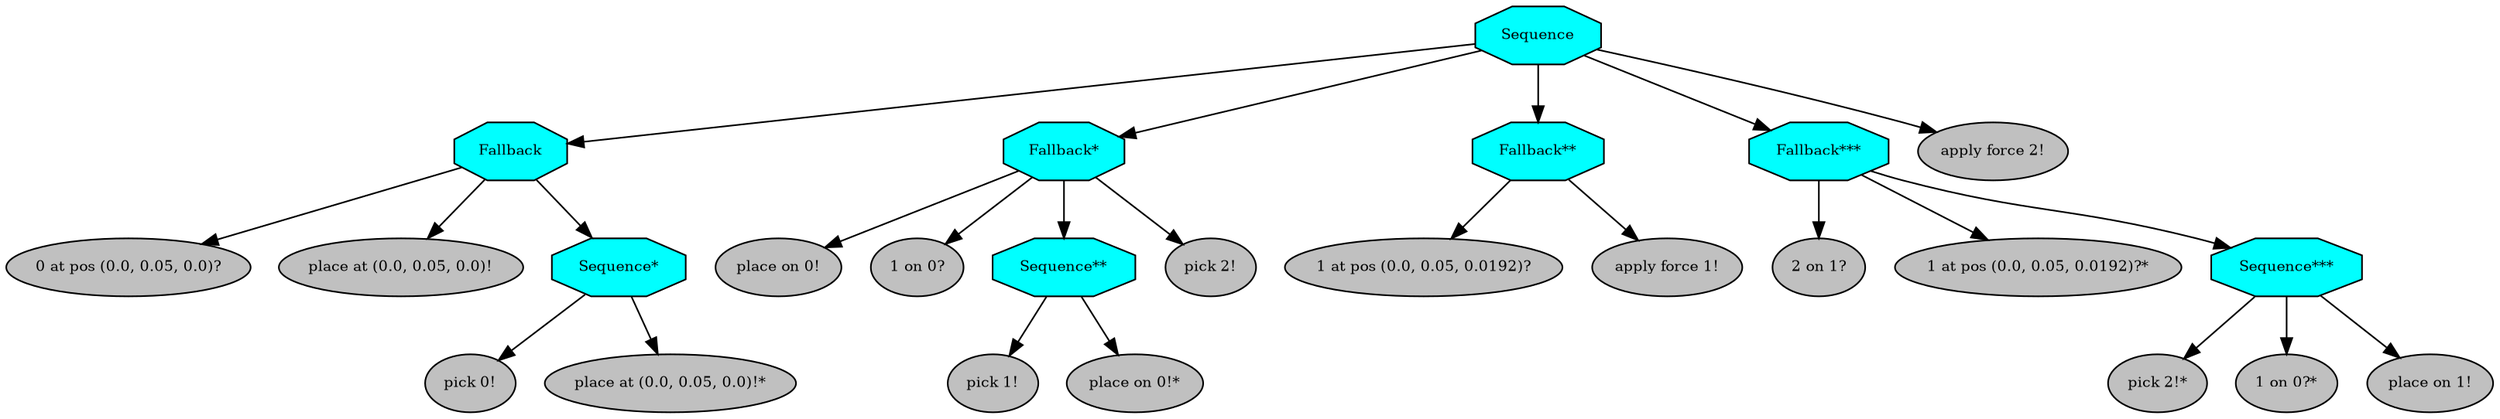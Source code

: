 digraph pastafarianism {
ordering=out;
graph [fontname="times-roman"];
node [fontname="times-roman"];
edge [fontname="times-roman"];
Sequence [fillcolor=cyan, fontcolor=black, fontsize=9, label=Sequence, shape=octagon, style=filled];
Fallback [fillcolor=cyan, fontcolor=black, fontsize=9, label=Fallback, shape=octagon, style=filled];
Sequence -> Fallback;
"0 at pos (0.0, 0.05, 0.0)?" [fillcolor=gray, fontcolor=black, fontsize=9, label="0 at pos (0.0, 0.05, 0.0)?", shape=ellipse, style=filled];
Fallback -> "0 at pos (0.0, 0.05, 0.0)?";
"place at (0.0, 0.05, 0.0)!" [fillcolor=gray, fontcolor=black, fontsize=9, label="place at (0.0, 0.05, 0.0)!", shape=ellipse, style=filled];
Fallback -> "place at (0.0, 0.05, 0.0)!";
"Sequence*" [fillcolor=cyan, fontcolor=black, fontsize=9, label="Sequence*", shape=octagon, style=filled];
Fallback -> "Sequence*";
"pick 0!" [fillcolor=gray, fontcolor=black, fontsize=9, label="pick 0!", shape=ellipse, style=filled];
"Sequence*" -> "pick 0!";
"place at (0.0, 0.05, 0.0)!*" [fillcolor=gray, fontcolor=black, fontsize=9, label="place at (0.0, 0.05, 0.0)!*", shape=ellipse, style=filled];
"Sequence*" -> "place at (0.0, 0.05, 0.0)!*";
"Fallback*" [fillcolor=cyan, fontcolor=black, fontsize=9, label="Fallback*", shape=octagon, style=filled];
Sequence -> "Fallback*";
"place on 0!" [fillcolor=gray, fontcolor=black, fontsize=9, label="place on 0!", shape=ellipse, style=filled];
"Fallback*" -> "place on 0!";
"1 on 0?" [fillcolor=gray, fontcolor=black, fontsize=9, label="1 on 0?", shape=ellipse, style=filled];
"Fallback*" -> "1 on 0?";
"Sequence**" [fillcolor=cyan, fontcolor=black, fontsize=9, label="Sequence**", shape=octagon, style=filled];
"Fallback*" -> "Sequence**";
"pick 1!" [fillcolor=gray, fontcolor=black, fontsize=9, label="pick 1!", shape=ellipse, style=filled];
"Sequence**" -> "pick 1!";
"place on 0!*" [fillcolor=gray, fontcolor=black, fontsize=9, label="place on 0!*", shape=ellipse, style=filled];
"Sequence**" -> "place on 0!*";
"pick 2!" [fillcolor=gray, fontcolor=black, fontsize=9, label="pick 2!", shape=ellipse, style=filled];
"Fallback*" -> "pick 2!";
"Fallback**" [fillcolor=cyan, fontcolor=black, fontsize=9, label="Fallback**", shape=octagon, style=filled];
Sequence -> "Fallback**";
"1 at pos (0.0, 0.05, 0.0192)?" [fillcolor=gray, fontcolor=black, fontsize=9, label="1 at pos (0.0, 0.05, 0.0192)?", shape=ellipse, style=filled];
"Fallback**" -> "1 at pos (0.0, 0.05, 0.0192)?";
"apply force 1!" [fillcolor=gray, fontcolor=black, fontsize=9, label="apply force 1!", shape=ellipse, style=filled];
"Fallback**" -> "apply force 1!";
"Fallback***" [fillcolor=cyan, fontcolor=black, fontsize=9, label="Fallback***", shape=octagon, style=filled];
Sequence -> "Fallback***";
"2 on 1?" [fillcolor=gray, fontcolor=black, fontsize=9, label="2 on 1?", shape=ellipse, style=filled];
"Fallback***" -> "2 on 1?";
"1 at pos (0.0, 0.05, 0.0192)?*" [fillcolor=gray, fontcolor=black, fontsize=9, label="1 at pos (0.0, 0.05, 0.0192)?*", shape=ellipse, style=filled];
"Fallback***" -> "1 at pos (0.0, 0.05, 0.0192)?*";
"Sequence***" [fillcolor=cyan, fontcolor=black, fontsize=9, label="Sequence***", shape=octagon, style=filled];
"Fallback***" -> "Sequence***";
"pick 2!*" [fillcolor=gray, fontcolor=black, fontsize=9, label="pick 2!*", shape=ellipse, style=filled];
"Sequence***" -> "pick 2!*";
"1 on 0?*" [fillcolor=gray, fontcolor=black, fontsize=9, label="1 on 0?*", shape=ellipse, style=filled];
"Sequence***" -> "1 on 0?*";
"place on 1!" [fillcolor=gray, fontcolor=black, fontsize=9, label="place on 1!", shape=ellipse, style=filled];
"Sequence***" -> "place on 1!";
"apply force 2!" [fillcolor=gray, fontcolor=black, fontsize=9, label="apply force 2!", shape=ellipse, style=filled];
Sequence -> "apply force 2!";
}
